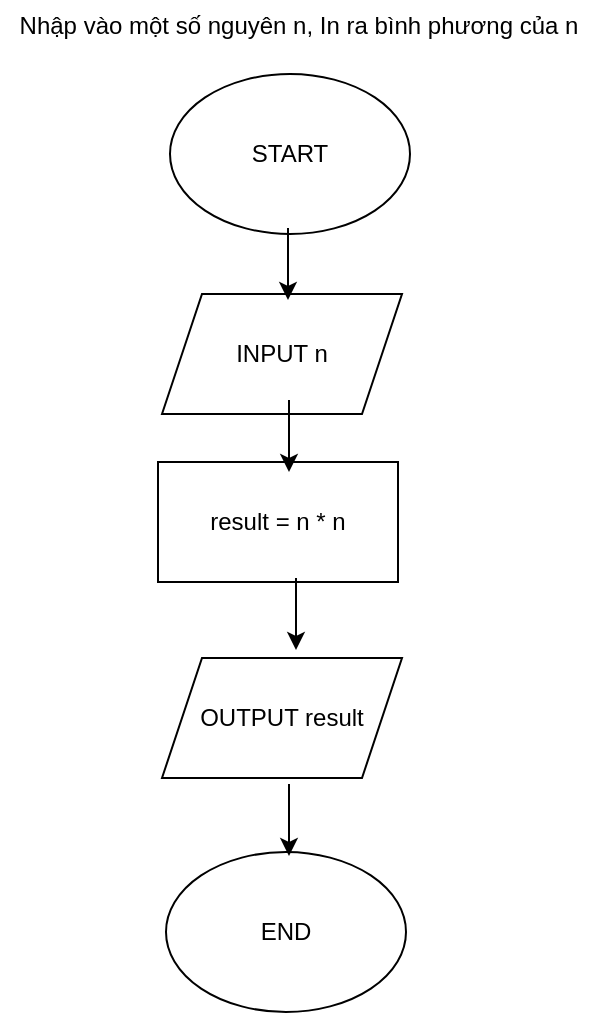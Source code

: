 <mxfile version="20.8.15" type="device" pages="3"><diagram name="Page-1" id="gZI-ei_H8uPV0Fotr-Rn"><mxGraphModel dx="880" dy="1676" grid="0" gridSize="10" guides="1" tooltips="1" connect="1" arrows="1" fold="1" page="0" pageScale="1" pageWidth="850" pageHeight="1100" math="0" shadow="0"><root><mxCell id="0"/><mxCell id="1" parent="0"/><mxCell id="QyovvPktreV0Zwh4rUAQ-1" value="START" style="ellipse;whiteSpace=wrap;html=1;" vertex="1" parent="1"><mxGeometry x="374" y="-871" width="120" height="80" as="geometry"/></mxCell><mxCell id="QyovvPktreV0Zwh4rUAQ-2" value="INPUT n" style="shape=parallelogram;perimeter=parallelogramPerimeter;whiteSpace=wrap;html=1;fixedSize=1;" vertex="1" parent="1"><mxGeometry x="370" y="-761" width="120" height="60" as="geometry"/></mxCell><mxCell id="QyovvPktreV0Zwh4rUAQ-3" value="result = n * n" style="rounded=0;whiteSpace=wrap;html=1;" vertex="1" parent="1"><mxGeometry x="368" y="-677" width="120" height="60" as="geometry"/></mxCell><mxCell id="QyovvPktreV0Zwh4rUAQ-4" value="OUTPUT result" style="shape=parallelogram;perimeter=parallelogramPerimeter;whiteSpace=wrap;html=1;fixedSize=1;" vertex="1" parent="1"><mxGeometry x="370" y="-579" width="120" height="60" as="geometry"/></mxCell><mxCell id="QyovvPktreV0Zwh4rUAQ-5" value="Nhập vào một số nguyên n, In ra bình phương của n" style="text;html=1;align=center;verticalAlign=middle;resizable=0;points=[];autosize=1;strokeColor=none;fillColor=none;" vertex="1" parent="1"><mxGeometry x="289" y="-908" width="297" height="26" as="geometry"/></mxCell><mxCell id="QyovvPktreV0Zwh4rUAQ-6" value="END" style="ellipse;whiteSpace=wrap;html=1;" vertex="1" parent="1"><mxGeometry x="372" y="-482" width="120" height="80" as="geometry"/></mxCell><mxCell id="QyovvPktreV0Zwh4rUAQ-8" value="" style="endArrow=classic;html=1;rounded=0;" edge="1" parent="1"><mxGeometry width="50" height="50" relative="1" as="geometry"><mxPoint x="433" y="-794" as="sourcePoint"/><mxPoint x="433" y="-758" as="targetPoint"/><Array as="points"/></mxGeometry></mxCell><mxCell id="QyovvPktreV0Zwh4rUAQ-9" value="" style="endArrow=classic;html=1;rounded=0;" edge="1" parent="1"><mxGeometry width="50" height="50" relative="1" as="geometry"><mxPoint x="433.5" y="-708" as="sourcePoint"/><mxPoint x="433.5" y="-672" as="targetPoint"/><Array as="points"/></mxGeometry></mxCell><mxCell id="QyovvPktreV0Zwh4rUAQ-10" value="" style="endArrow=classic;html=1;rounded=0;" edge="1" parent="1"><mxGeometry width="50" height="50" relative="1" as="geometry"><mxPoint x="437" y="-619" as="sourcePoint"/><mxPoint x="437" y="-583" as="targetPoint"/><Array as="points"/></mxGeometry></mxCell><mxCell id="QyovvPktreV0Zwh4rUAQ-11" value="" style="endArrow=classic;html=1;rounded=0;" edge="1" parent="1"><mxGeometry width="50" height="50" relative="1" as="geometry"><mxPoint x="433.5" y="-516" as="sourcePoint"/><mxPoint x="433.5" y="-480" as="targetPoint"/><Array as="points"/></mxGeometry></mxCell></root></mxGraphModel></diagram><diagram id="FWj8eN_f_mwWEJdAN74p" name="Page-2"><mxGraphModel dx="1280" dy="876" grid="0" gridSize="10" guides="1" tooltips="1" connect="1" arrows="1" fold="1" page="0" pageScale="1" pageWidth="850" pageHeight="1100" math="0" shadow="0"><root><mxCell id="0"/><mxCell id="1" parent="0"/><mxCell id="Tnhtiq7fRvZwuQkoWpQz-1" value="nhập vào chiều dài, chiều rộng của hình chữ nhật, In ra chu vi, diện tích" style="text;html=1;align=center;verticalAlign=middle;resizable=0;points=[];autosize=1;strokeColor=none;fillColor=none;" vertex="1" parent="1"><mxGeometry x="-68" y="-53" width="399" height="26" as="geometry"/></mxCell><mxCell id="Tnhtiq7fRvZwuQkoWpQz-2" value="START" style="ellipse;whiteSpace=wrap;html=1;" vertex="1" parent="1"><mxGeometry x="67" y="-12" width="120" height="80" as="geometry"/></mxCell><mxCell id="Tnhtiq7fRvZwuQkoWpQz-3" value="END" style="ellipse;whiteSpace=wrap;html=1;" vertex="1" parent="1"><mxGeometry x="53" y="340" width="120" height="80" as="geometry"/></mxCell><mxCell id="14ENgAw0VpwGGBGqkQJS-1" value="INPUT chieu_dai, chieu_rong" style="shape=parallelogram;perimeter=parallelogramPerimeter;whiteSpace=wrap;html=1;fixedSize=1;" vertex="1" parent="1"><mxGeometry x="64" y="86" width="120" height="60" as="geometry"/></mxCell><mxCell id="14ENgAw0VpwGGBGqkQJS-2" value="OUTPUT CHUVI,&lt;br&gt;Dien_tich" style="shape=parallelogram;perimeter=parallelogramPerimeter;whiteSpace=wrap;html=1;fixedSize=1;" vertex="1" parent="1"><mxGeometry x="44" y="253" width="143" height="68" as="geometry"/></mxCell><mxCell id="14ENgAw0VpwGGBGqkQJS-3" value="CHUVI = (chieu_dai +chieu_rong)*2&lt;br&gt;Dien_tich = chieu_dai*chieu_rong" style="rounded=0;whiteSpace=wrap;html=1;" vertex="1" parent="1"><mxGeometry x="59" y="169" width="120" height="60" as="geometry"/></mxCell><mxCell id="14ENgAw0VpwGGBGqkQJS-4" value="" style="endArrow=classic;html=1;rounded=0;" edge="1" parent="1"><mxGeometry width="50" height="50" relative="1" as="geometry"><mxPoint x="129" y="68" as="sourcePoint"/><mxPoint x="129" y="89" as="targetPoint"/></mxGeometry></mxCell><mxCell id="14ENgAw0VpwGGBGqkQJS-5" value="" style="endArrow=classic;html=1;rounded=0;" edge="1" parent="1"><mxGeometry width="50" height="50" relative="1" as="geometry"><mxPoint x="115" y="318" as="sourcePoint"/><mxPoint x="115" y="339" as="targetPoint"/></mxGeometry></mxCell><mxCell id="14ENgAw0VpwGGBGqkQJS-6" value="" style="endArrow=classic;html=1;rounded=0;" edge="1" parent="1"><mxGeometry width="50" height="50" relative="1" as="geometry"><mxPoint x="118.5" y="227" as="sourcePoint"/><mxPoint x="118.5" y="248" as="targetPoint"/></mxGeometry></mxCell><mxCell id="14ENgAw0VpwGGBGqkQJS-7" value="" style="endArrow=classic;html=1;rounded=0;" edge="1" parent="1"><mxGeometry width="50" height="50" relative="1" as="geometry"><mxPoint x="123.5" y="150" as="sourcePoint"/><mxPoint x="123.5" y="171" as="targetPoint"/></mxGeometry></mxCell></root></mxGraphModel></diagram><diagram id="9Yh4GVBgrpka-OOBwFo2" name="Page-3"><mxGraphModel dx="1280" dy="876" grid="0" gridSize="10" guides="1" tooltips="1" connect="1" arrows="1" fold="1" page="0" pageScale="1" pageWidth="850" pageHeight="1100" math="0" shadow="0"><root><mxCell id="0"/><mxCell id="1" parent="0"/><mxCell id="gNalVPnTk7g2PdRCb86a-1" value="nhập vào điểm số 3 môn toán, lý, hóa và in ra điểm trung bình 3 môn toán, lý, hóa" style="text;html=1;align=center;verticalAlign=middle;resizable=0;points=[];autosize=1;strokeColor=none;fillColor=none;" vertex="1" parent="1"><mxGeometry x="-69" y="-39" width="453" height="26" as="geometry"/></mxCell><mxCell id="gNalVPnTk7g2PdRCb86a-2" value="START" style="ellipse;whiteSpace=wrap;html=1;" vertex="1" parent="1"><mxGeometry x="95" y="-11" width="120" height="80" as="geometry"/></mxCell><mxCell id="gNalVPnTk7g2PdRCb86a-3" value="END" style="ellipse;whiteSpace=wrap;html=1;" vertex="1" parent="1"><mxGeometry x="82" y="356" width="120" height="80" as="geometry"/></mxCell><mxCell id="gNalVPnTk7g2PdRCb86a-5" value="OUTPUT Diemtrungbinh" style="shape=parallelogram;perimeter=parallelogramPerimeter;whiteSpace=wrap;html=1;fixedSize=1;" vertex="1" parent="1"><mxGeometry x="69" y="272" width="158" height="68" as="geometry"/></mxCell><mxCell id="gNalVPnTk7g2PdRCb86a-6" value="Diemtrungbinh = (toán + lý +hóa)/3" style="rounded=0;whiteSpace=wrap;html=1;" vertex="1" parent="1"><mxGeometry x="92" y="185" width="120" height="60" as="geometry"/></mxCell><mxCell id="gNalVPnTk7g2PdRCb86a-7" value="" style="endArrow=classic;html=1;rounded=0;entryX=0.5;entryY=0;entryDx=0;entryDy=0;" edge="1" parent="1" target="gNalVPnTk7g2PdRCb86a-4"><mxGeometry width="50" height="50" relative="1" as="geometry"><mxPoint x="162" y="69" as="sourcePoint"/><mxPoint x="212" y="19" as="targetPoint"/></mxGeometry></mxCell><mxCell id="gNalVPnTk7g2PdRCb86a-8" value="" style="endArrow=classic;html=1;rounded=0;entryX=0.5;entryY=0;entryDx=0;entryDy=0;" edge="1" parent="1"><mxGeometry width="50" height="50" relative="1" as="geometry"><mxPoint x="158.75" y="162" as="sourcePoint"/><mxPoint x="155.25" y="179" as="targetPoint"/></mxGeometry></mxCell><mxCell id="gNalVPnTk7g2PdRCb86a-9" value="" style="endArrow=classic;html=1;rounded=0;entryX=0.5;entryY=0;entryDx=0;entryDy=0;startArrow=none;" edge="1" parent="1" source="gNalVPnTk7g2PdRCb86a-4"><mxGeometry width="50" height="50" relative="1" as="geometry"><mxPoint x="182" y="89" as="sourcePoint"/><mxPoint x="178.5" y="106" as="targetPoint"/></mxGeometry></mxCell><mxCell id="gNalVPnTk7g2PdRCb86a-10" value="" style="endArrow=classic;html=1;rounded=0;entryX=0.5;entryY=0;entryDx=0;entryDy=0;" edge="1" parent="1"><mxGeometry width="50" height="50" relative="1" as="geometry"><mxPoint x="192" y="99" as="sourcePoint"/><mxPoint x="188.5" y="116" as="targetPoint"/></mxGeometry></mxCell><mxCell id="gNalVPnTk7g2PdRCb86a-11" value="" style="endArrow=none;html=1;rounded=0;entryX=0.5;entryY=0;entryDx=0;entryDy=0;" edge="1" parent="1" target="gNalVPnTk7g2PdRCb86a-4"><mxGeometry width="50" height="50" relative="1" as="geometry"><mxPoint x="182" y="89" as="sourcePoint"/><mxPoint x="178.5" y="106" as="targetPoint"/></mxGeometry></mxCell><mxCell id="gNalVPnTk7g2PdRCb86a-4" value="INPUT toán, lý, hóa" style="shape=parallelogram;perimeter=parallelogramPerimeter;whiteSpace=wrap;html=1;fixedSize=1;" vertex="1" parent="1"><mxGeometry x="92" y="90" width="137" height="74" as="geometry"/></mxCell><mxCell id="gNalVPnTk7g2PdRCb86a-12" value="" style="endArrow=classic;html=1;rounded=0;entryX=0.5;entryY=0;entryDx=0;entryDy=0;" edge="1" parent="1"><mxGeometry width="50" height="50" relative="1" as="geometry"><mxPoint x="153.75" y="250" as="sourcePoint"/><mxPoint x="150.25" y="267" as="targetPoint"/></mxGeometry></mxCell><mxCell id="gNalVPnTk7g2PdRCb86a-13" value="" style="endArrow=classic;html=1;rounded=0;entryX=0.5;entryY=0;entryDx=0;entryDy=0;" edge="1" parent="1"><mxGeometry width="50" height="50" relative="1" as="geometry"><mxPoint x="153.75" y="339" as="sourcePoint"/><mxPoint x="150.25" y="356" as="targetPoint"/></mxGeometry></mxCell></root></mxGraphModel></diagram></mxfile>